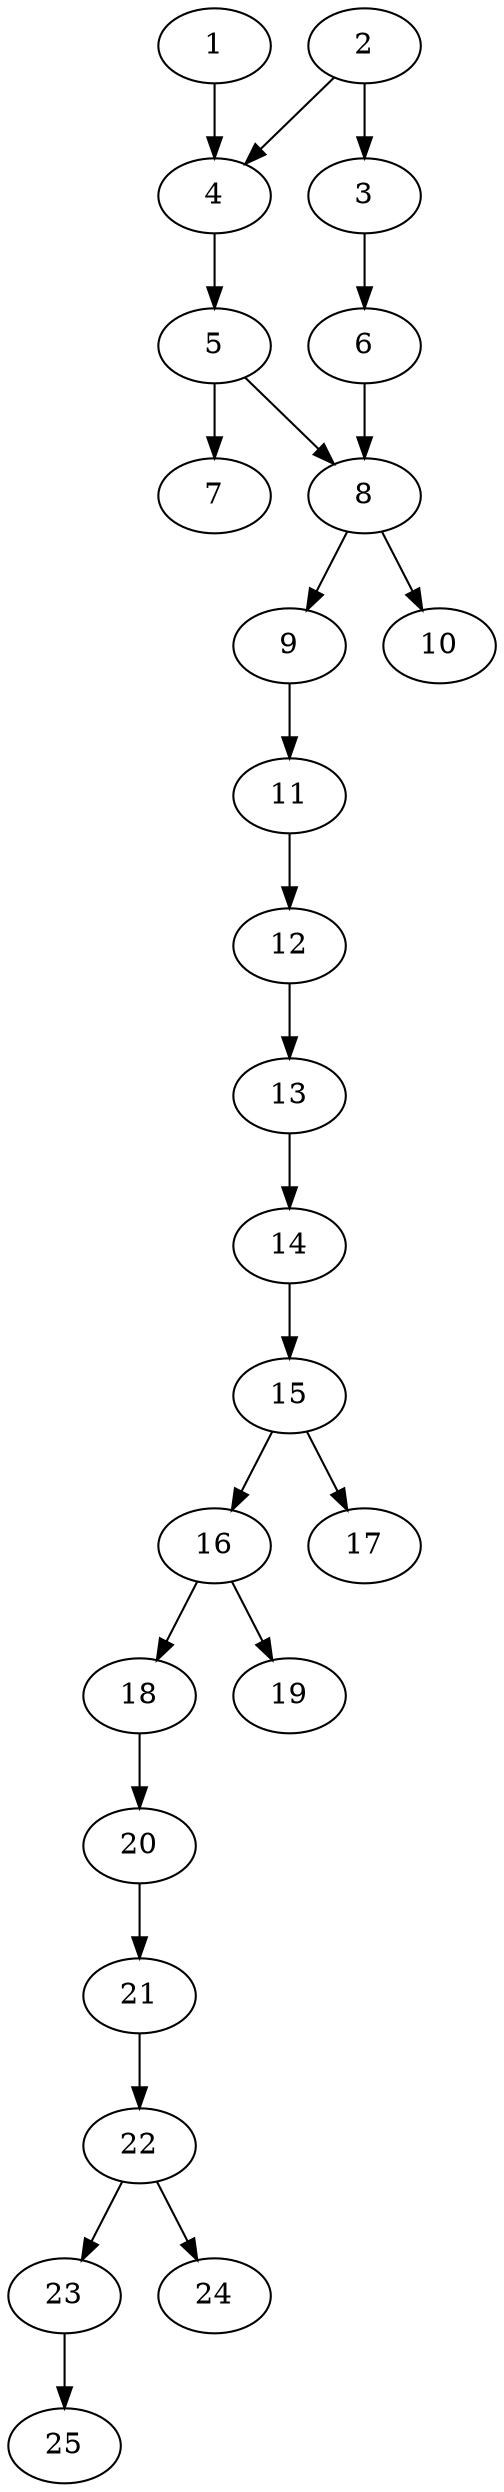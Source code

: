 // DAG automatically generated by daggen at Thu Oct  3 14:00:39 2019
// ./daggen --dot -n 25 --ccr 0.5 --fat 0.3 --regular 0.9 --density 0.6 --mindata 5242880 --maxdata 52428800 
digraph G {
  1 [size="82978816", alpha="0.18", expect_size="41489408"] 
  1 -> 4 [size ="41489408"]
  2 [size="21137408", alpha="0.17", expect_size="10568704"] 
  2 -> 3 [size ="10568704"]
  2 -> 4 [size ="10568704"]
  3 [size="24760320", alpha="0.19", expect_size="12380160"] 
  3 -> 6 [size ="12380160"]
  4 [size="59828224", alpha="0.18", expect_size="29914112"] 
  4 -> 5 [size ="29914112"]
  5 [size="88242176", alpha="0.12", expect_size="44121088"] 
  5 -> 7 [size ="44121088"]
  5 -> 8 [size ="44121088"]
  6 [size="57481216", alpha="0.05", expect_size="28740608"] 
  6 -> 8 [size ="28740608"]
  7 [size="29165568", alpha="0.15", expect_size="14582784"] 
  8 [size="66613248", alpha="0.00", expect_size="33306624"] 
  8 -> 9 [size ="33306624"]
  8 -> 10 [size ="33306624"]
  9 [size="53377024", alpha="0.04", expect_size="26688512"] 
  9 -> 11 [size ="26688512"]
  10 [size="75251712", alpha="0.16", expect_size="37625856"] 
  11 [size="92178432", alpha="0.07", expect_size="46089216"] 
  11 -> 12 [size ="46089216"]
  12 [size="81985536", alpha="0.01", expect_size="40992768"] 
  12 -> 13 [size ="40992768"]
  13 [size="67465216", alpha="0.02", expect_size="33732608"] 
  13 -> 14 [size ="33732608"]
  14 [size="64120832", alpha="0.17", expect_size="32060416"] 
  14 -> 15 [size ="32060416"]
  15 [size="56762368", alpha="0.02", expect_size="28381184"] 
  15 -> 16 [size ="28381184"]
  15 -> 17 [size ="28381184"]
  16 [size="17772544", alpha="0.01", expect_size="8886272"] 
  16 -> 18 [size ="8886272"]
  16 -> 19 [size ="8886272"]
  17 [size="42166272", alpha="0.02", expect_size="21083136"] 
  18 [size="16891904", alpha="0.10", expect_size="8445952"] 
  18 -> 20 [size ="8445952"]
  19 [size="16936960", alpha="0.10", expect_size="8468480"] 
  20 [size="36286464", alpha="0.18", expect_size="18143232"] 
  20 -> 21 [size ="18143232"]
  21 [size="16807936", alpha="0.01", expect_size="8403968"] 
  21 -> 22 [size ="8403968"]
  22 [size="48805888", alpha="0.07", expect_size="24402944"] 
  22 -> 23 [size ="24402944"]
  22 -> 24 [size ="24402944"]
  23 [size="55296000", alpha="0.16", expect_size="27648000"] 
  23 -> 25 [size ="27648000"]
  24 [size="66297856", alpha="0.15", expect_size="33148928"] 
  25 [size="50556928", alpha="0.11", expect_size="25278464"] 
}

